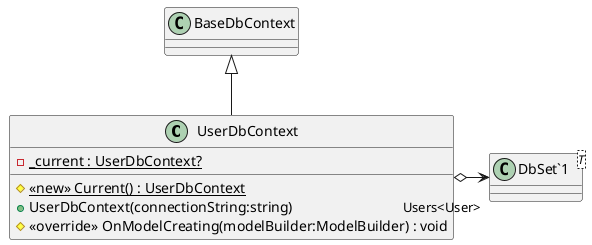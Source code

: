 @startuml
class UserDbContext {
    - {static} _current : UserDbContext?
    # <<new>> {static} Current() : UserDbContext
    + UserDbContext(connectionString:string)
    # <<override>> OnModelCreating(modelBuilder:ModelBuilder) : void
}
class "DbSet`1"<T> {
}
BaseDbContext <|-- UserDbContext
UserDbContext o-> "Users<User>" "DbSet`1"
@enduml

